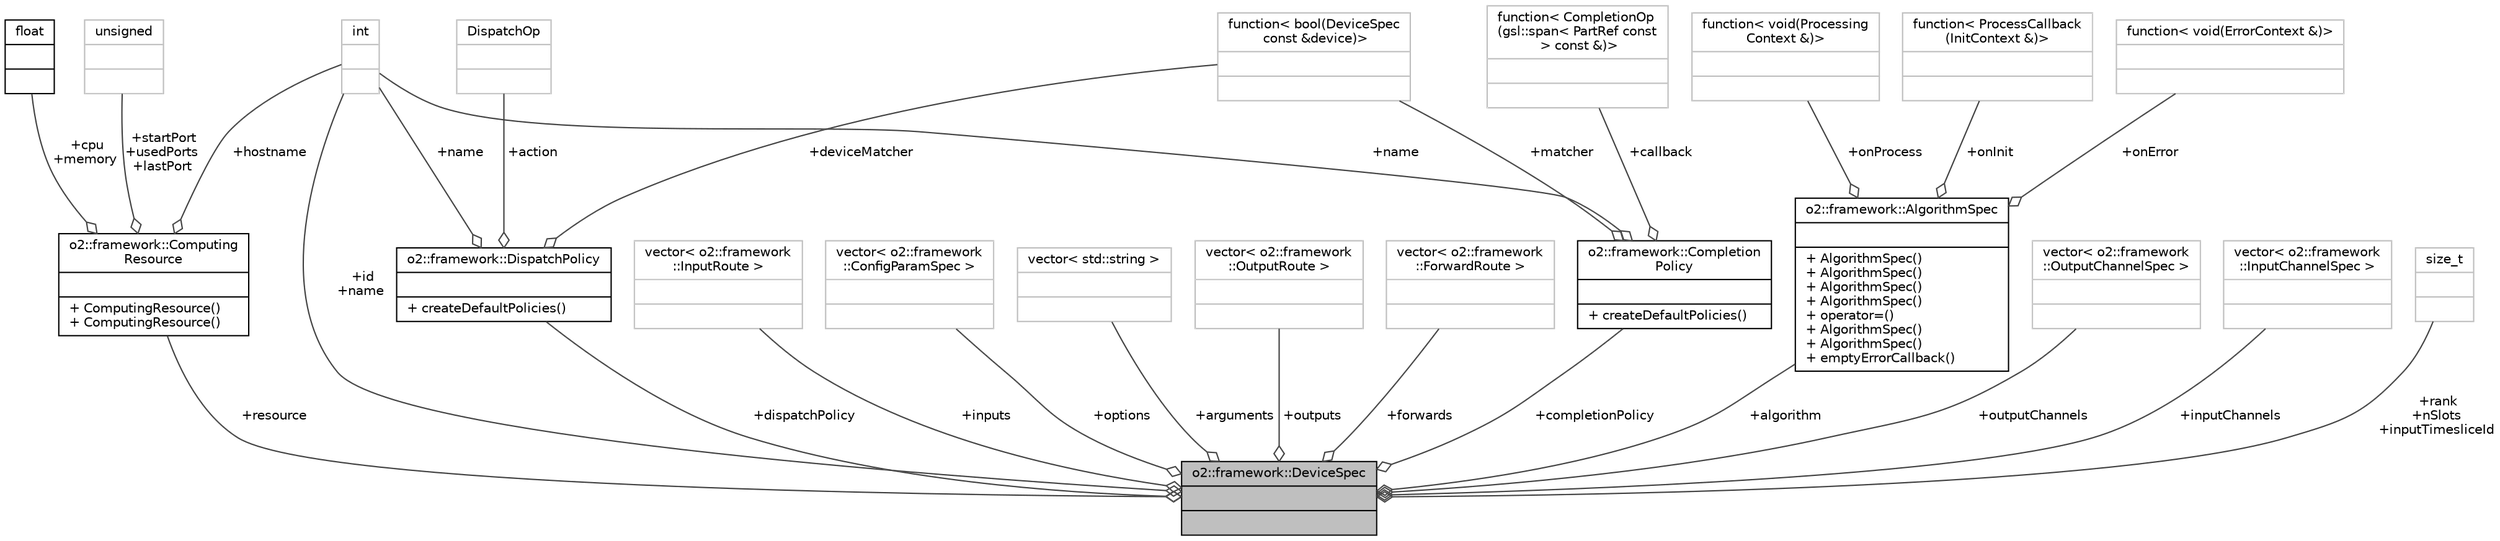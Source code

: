 digraph "o2::framework::DeviceSpec"
{
 // INTERACTIVE_SVG=YES
  bgcolor="transparent";
  edge [fontname="Helvetica",fontsize="10",labelfontname="Helvetica",labelfontsize="10"];
  node [fontname="Helvetica",fontsize="10",shape=record];
  Node1 [label="{o2::framework::DeviceSpec\n||}",height=0.2,width=0.4,color="black", fillcolor="grey75", style="filled", fontcolor="black"];
  Node2 -> Node1 [color="grey25",fontsize="10",style="solid",label=" +resource" ,arrowhead="odiamond",fontname="Helvetica"];
  Node2 [label="{o2::framework::Computing\lResource\n||+ ComputingResource()\l+ ComputingResource()\l}",height=0.2,width=0.4,color="black",URL="$d4/d18/structo2_1_1framework_1_1ComputingResource.html",tooltip="A computing resource which can be offered to run a device. "];
  Node3 -> Node2 [color="grey25",fontsize="10",style="solid",label=" +cpu\n+memory" ,arrowhead="odiamond",fontname="Helvetica"];
  Node3 [label="{float\n||}",height=0.2,width=0.4,color="black",URL="$d4/dc3/classfloat.html"];
  Node4 -> Node2 [color="grey25",fontsize="10",style="solid",label=" +hostname" ,arrowhead="odiamond",fontname="Helvetica"];
  Node4 [label="{int\n||}",height=0.2,width=0.4,color="grey75"];
  Node5 -> Node2 [color="grey25",fontsize="10",style="solid",label=" +startPort\n+usedPorts\n+lastPort" ,arrowhead="odiamond",fontname="Helvetica"];
  Node5 [label="{unsigned\n||}",height=0.2,width=0.4,color="grey75"];
  Node6 -> Node1 [color="grey25",fontsize="10",style="solid",label=" +dispatchPolicy" ,arrowhead="odiamond",fontname="Helvetica"];
  Node6 [label="{o2::framework::DispatchPolicy\n||+ createDefaultPolicies()\l}",height=0.2,width=0.4,color="black",URL="$d0/d80/structo2_1_1framework_1_1DispatchPolicy.html"];
  Node7 -> Node6 [color="grey25",fontsize="10",style="solid",label=" +deviceMatcher" ,arrowhead="odiamond",fontname="Helvetica"];
  Node7 [label="{function\< bool(DeviceSpec\l const &device)\>\n||}",height=0.2,width=0.4,color="grey75"];
  Node4 -> Node6 [color="grey25",fontsize="10",style="solid",label=" +name" ,arrowhead="odiamond",fontname="Helvetica"];
  Node8 -> Node6 [color="grey25",fontsize="10",style="solid",label=" +action" ,arrowhead="odiamond",fontname="Helvetica"];
  Node8 [label="{DispatchOp\n||}",height=0.2,width=0.4,color="grey75"];
  Node9 -> Node1 [color="grey25",fontsize="10",style="solid",label=" +inputs" ,arrowhead="odiamond",fontname="Helvetica"];
  Node9 [label="{vector\< o2::framework\l::InputRoute \>\n||}",height=0.2,width=0.4,color="grey75"];
  Node10 -> Node1 [color="grey25",fontsize="10",style="solid",label=" +options" ,arrowhead="odiamond",fontname="Helvetica"];
  Node10 [label="{vector\< o2::framework\l::ConfigParamSpec \>\n||}",height=0.2,width=0.4,color="grey75"];
  Node11 -> Node1 [color="grey25",fontsize="10",style="solid",label=" +arguments" ,arrowhead="odiamond",fontname="Helvetica"];
  Node11 [label="{vector\< std::string \>\n||}",height=0.2,width=0.4,color="grey75"];
  Node12 -> Node1 [color="grey25",fontsize="10",style="solid",label=" +outputs" ,arrowhead="odiamond",fontname="Helvetica"];
  Node12 [label="{vector\< o2::framework\l::OutputRoute \>\n||}",height=0.2,width=0.4,color="grey75"];
  Node13 -> Node1 [color="grey25",fontsize="10",style="solid",label=" +forwards" ,arrowhead="odiamond",fontname="Helvetica"];
  Node13 [label="{vector\< o2::framework\l::ForwardRoute \>\n||}",height=0.2,width=0.4,color="grey75"];
  Node4 -> Node1 [color="grey25",fontsize="10",style="solid",label=" +id\n+name" ,arrowhead="odiamond",fontname="Helvetica"];
  Node14 -> Node1 [color="grey25",fontsize="10",style="solid",label=" +completionPolicy" ,arrowhead="odiamond",fontname="Helvetica"];
  Node14 [label="{o2::framework::Completion\lPolicy\n||+ createDefaultPolicies()\l}",height=0.2,width=0.4,color="black",URL="$d6/d43/structo2_1_1framework_1_1CompletionPolicy.html"];
  Node15 -> Node14 [color="grey25",fontsize="10",style="solid",label=" +callback" ,arrowhead="odiamond",fontname="Helvetica"];
  Node15 [label="{function\< CompletionOp\l(gsl::span\< PartRef const\l  \> const &)\>\n||}",height=0.2,width=0.4,color="grey75"];
  Node7 -> Node14 [color="grey25",fontsize="10",style="solid",label=" +matcher" ,arrowhead="odiamond",fontname="Helvetica"];
  Node4 -> Node14 [color="grey25",fontsize="10",style="solid",label=" +name" ,arrowhead="odiamond",fontname="Helvetica"];
  Node16 -> Node1 [color="grey25",fontsize="10",style="solid",label=" +algorithm" ,arrowhead="odiamond",fontname="Helvetica"];
  Node16 [label="{o2::framework::AlgorithmSpec\n||+ AlgorithmSpec()\l+ AlgorithmSpec()\l+ AlgorithmSpec()\l+ AlgorithmSpec()\l+ operator=()\l+ AlgorithmSpec()\l+ AlgorithmSpec()\l+ emptyErrorCallback()\l}",height=0.2,width=0.4,color="black",URL="$d4/d5e/structo2_1_1framework_1_1AlgorithmSpec.html"];
  Node17 -> Node16 [color="grey25",fontsize="10",style="solid",label=" +onError" ,arrowhead="odiamond",fontname="Helvetica"];
  Node17 [label="{function\< void(ErrorContext &)\>\n||}",height=0.2,width=0.4,color="grey75"];
  Node18 -> Node16 [color="grey25",fontsize="10",style="solid",label=" +onProcess" ,arrowhead="odiamond",fontname="Helvetica"];
  Node18 [label="{function\< void(Processing\lContext &)\>\n||}",height=0.2,width=0.4,color="grey75"];
  Node19 -> Node16 [color="grey25",fontsize="10",style="solid",label=" +onInit" ,arrowhead="odiamond",fontname="Helvetica"];
  Node19 [label="{function\< ProcessCallback\l(InitContext &)\>\n||}",height=0.2,width=0.4,color="grey75"];
  Node20 -> Node1 [color="grey25",fontsize="10",style="solid",label=" +outputChannels" ,arrowhead="odiamond",fontname="Helvetica"];
  Node20 [label="{vector\< o2::framework\l::OutputChannelSpec \>\n||}",height=0.2,width=0.4,color="grey75"];
  Node21 -> Node1 [color="grey25",fontsize="10",style="solid",label=" +inputChannels" ,arrowhead="odiamond",fontname="Helvetica"];
  Node21 [label="{vector\< o2::framework\l::InputChannelSpec \>\n||}",height=0.2,width=0.4,color="grey75"];
  Node22 -> Node1 [color="grey25",fontsize="10",style="solid",label=" +rank\n+nSlots\n+inputTimesliceId" ,arrowhead="odiamond",fontname="Helvetica"];
  Node22 [label="{size_t\n||}",height=0.2,width=0.4,color="grey75"];
}
